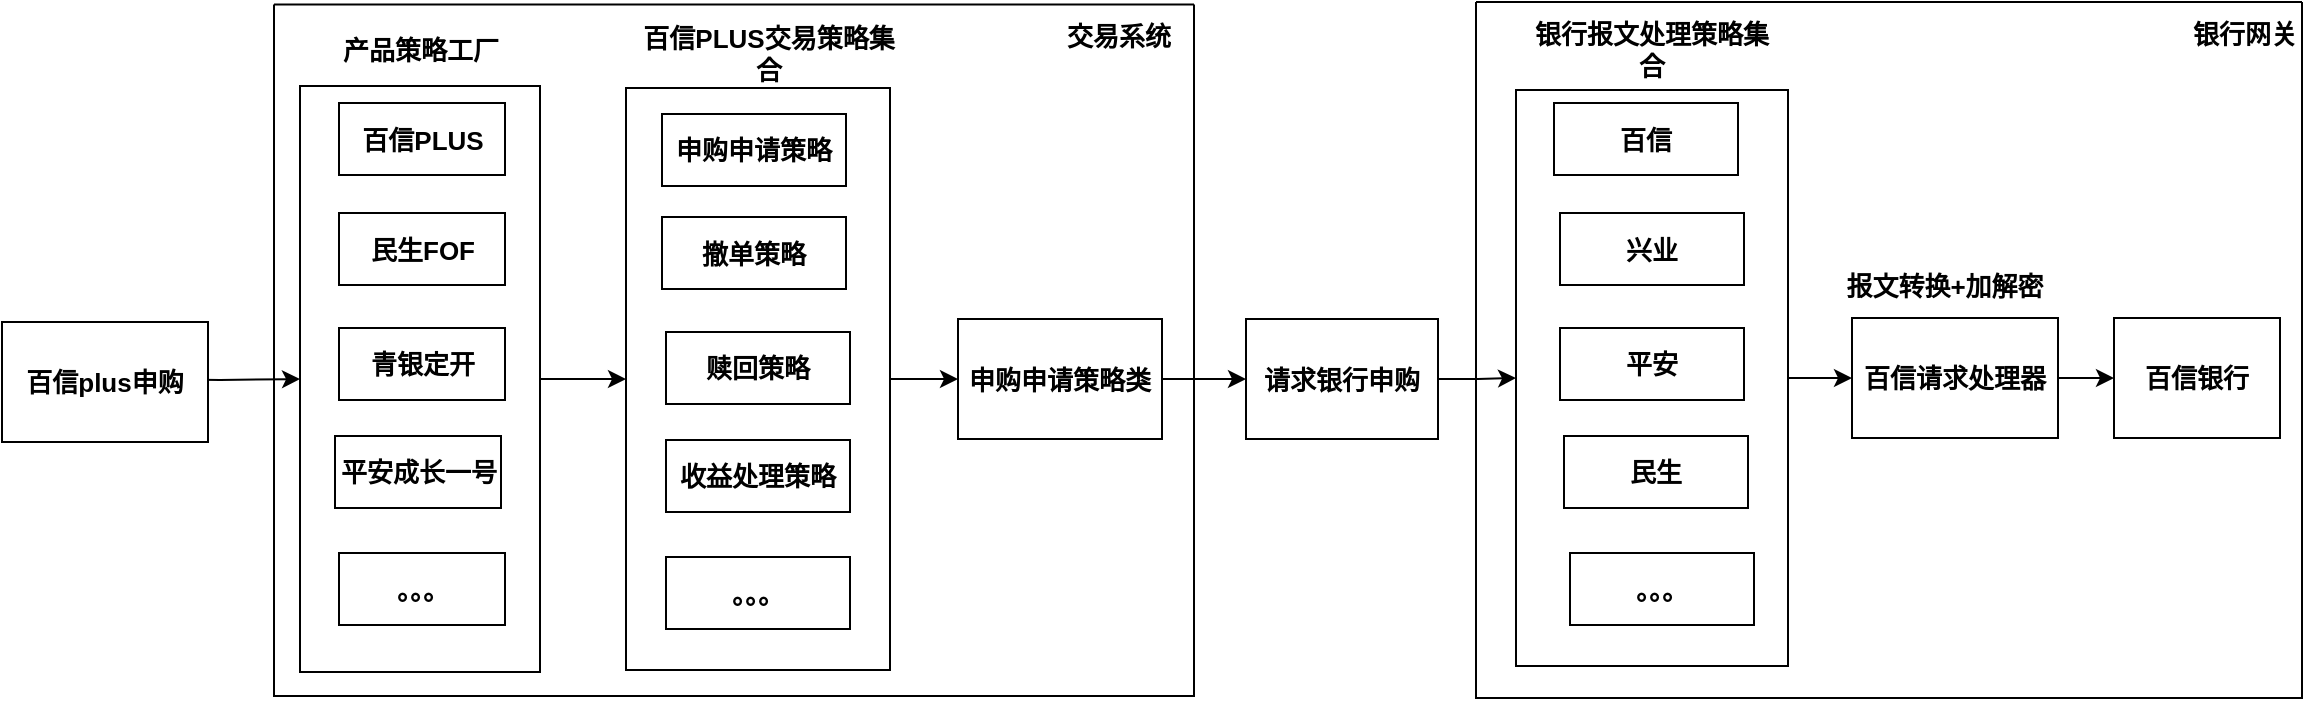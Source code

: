 <mxfile version="14.8.6" type="github">
  <diagram id="C5RBs43oDa-KdzZeNtuy" name="Page-1">
    <mxGraphModel dx="1422" dy="790" grid="0" gridSize="10" guides="1" tooltips="1" connect="1" arrows="1" fold="1" page="1" pageScale="1" pageWidth="5000" pageHeight="1920" math="0" shadow="0">
      <root>
        <mxCell id="WIyWlLk6GJQsqaUBKTNV-0" />
        <mxCell id="WIyWlLk6GJQsqaUBKTNV-1" parent="WIyWlLk6GJQsqaUBKTNV-0" />
        <mxCell id="Dr4ZRQpBwiBQjPsfkBms-7" value="" style="edgeStyle=orthogonalEdgeStyle;rounded=0;orthogonalLoop=1;jettySize=auto;html=1;fontStyle=1;fontSize=13;" edge="1" parent="WIyWlLk6GJQsqaUBKTNV-1" target="Dr4ZRQpBwiBQjPsfkBms-6">
          <mxGeometry relative="1" as="geometry">
            <mxPoint x="145" y="288.5" as="sourcePoint" />
          </mxGeometry>
        </mxCell>
        <mxCell id="Dr4ZRQpBwiBQjPsfkBms-5" value="百信plus申购" style="rounded=0;whiteSpace=wrap;html=1;fontStyle=1;fontSize=13;" vertex="1" parent="WIyWlLk6GJQsqaUBKTNV-1">
          <mxGeometry x="77" y="260" width="103" height="60" as="geometry" />
        </mxCell>
        <mxCell id="Dr4ZRQpBwiBQjPsfkBms-9" value="" style="edgeStyle=orthogonalEdgeStyle;rounded=0;orthogonalLoop=1;jettySize=auto;html=1;fontStyle=1;fontSize=13;" edge="1" parent="WIyWlLk6GJQsqaUBKTNV-1" source="Dr4ZRQpBwiBQjPsfkBms-6" target="Dr4ZRQpBwiBQjPsfkBms-8">
          <mxGeometry relative="1" as="geometry" />
        </mxCell>
        <mxCell id="Dr4ZRQpBwiBQjPsfkBms-6" value="" style="whiteSpace=wrap;html=1;rounded=0;fontStyle=1;fontSize=13;" vertex="1" parent="WIyWlLk6GJQsqaUBKTNV-1">
          <mxGeometry x="226" y="142" width="120" height="293" as="geometry" />
        </mxCell>
        <mxCell id="Dr4ZRQpBwiBQjPsfkBms-57" style="edgeStyle=orthogonalEdgeStyle;rounded=0;orthogonalLoop=1;jettySize=auto;html=1;entryX=0;entryY=0.5;entryDx=0;entryDy=0;fontStyle=1;fontSize=13;" edge="1" parent="WIyWlLk6GJQsqaUBKTNV-1" source="Dr4ZRQpBwiBQjPsfkBms-8" target="Dr4ZRQpBwiBQjPsfkBms-10">
          <mxGeometry relative="1" as="geometry" />
        </mxCell>
        <mxCell id="Dr4ZRQpBwiBQjPsfkBms-8" value="&lt;div style=&quot;font-size: 13px;&quot;&gt;&lt;br style=&quot;font-size: 13px;&quot;&gt;&lt;/div&gt;&lt;div style=&quot;font-size: 13px;&quot;&gt;&lt;br style=&quot;font-size: 13px;&quot;&gt;&lt;/div&gt;" style="whiteSpace=wrap;html=1;rounded=0;fontStyle=1;fontSize=13;" vertex="1" parent="WIyWlLk6GJQsqaUBKTNV-1">
          <mxGeometry x="389" y="143" width="132" height="291" as="geometry" />
        </mxCell>
        <mxCell id="Dr4ZRQpBwiBQjPsfkBms-10" value="申购申请策略类" style="whiteSpace=wrap;html=1;rounded=0;fontStyle=1;fontSize=13;" vertex="1" parent="WIyWlLk6GJQsqaUBKTNV-1">
          <mxGeometry x="555" y="258.5" width="102" height="60" as="geometry" />
        </mxCell>
        <mxCell id="Dr4ZRQpBwiBQjPsfkBms-38" value="" style="edgeStyle=orthogonalEdgeStyle;rounded=0;orthogonalLoop=1;jettySize=auto;html=1;exitX=1;exitY=0.5;exitDx=0;exitDy=0;fontStyle=1;fontSize=13;" edge="1" parent="WIyWlLk6GJQsqaUBKTNV-1" source="Dr4ZRQpBwiBQjPsfkBms-10" target="Dr4ZRQpBwiBQjPsfkBms-37">
          <mxGeometry relative="1" as="geometry">
            <mxPoint x="886" y="283" as="sourcePoint" />
          </mxGeometry>
        </mxCell>
        <mxCell id="Dr4ZRQpBwiBQjPsfkBms-14" value="&lt;div style=&quot;font-size: 13px;&quot;&gt;百信PLUS&lt;/div&gt;" style="rounded=0;whiteSpace=wrap;html=1;fontStyle=1;fontSize=13;" vertex="1" parent="WIyWlLk6GJQsqaUBKTNV-1">
          <mxGeometry x="245.5" y="150.5" width="83" height="36" as="geometry" />
        </mxCell>
        <mxCell id="Dr4ZRQpBwiBQjPsfkBms-15" value="&lt;div style=&quot;font-size: 13px;&quot;&gt;&lt;div style=&quot;font-size: 13px;&quot;&gt;民生FOF&lt;/div&gt;&lt;/div&gt;" style="rounded=0;whiteSpace=wrap;html=1;fontStyle=1;fontSize=13;" vertex="1" parent="WIyWlLk6GJQsqaUBKTNV-1">
          <mxGeometry x="245.5" y="205.5" width="83" height="36" as="geometry" />
        </mxCell>
        <mxCell id="Dr4ZRQpBwiBQjPsfkBms-16" value="&lt;div style=&quot;font-size: 13px;&quot;&gt;青银定开&lt;/div&gt;" style="rounded=0;whiteSpace=wrap;html=1;fontStyle=1;fontSize=13;" vertex="1" parent="WIyWlLk6GJQsqaUBKTNV-1">
          <mxGeometry x="245.5" y="263" width="83" height="36" as="geometry" />
        </mxCell>
        <mxCell id="Dr4ZRQpBwiBQjPsfkBms-17" value="&lt;div style=&quot;font-size: 13px;&quot;&gt;&lt;div style=&quot;font-size: 13px;&quot;&gt;平安成长一号&lt;/div&gt;&lt;/div&gt;" style="rounded=0;whiteSpace=wrap;html=1;fontStyle=1;fontSize=13;" vertex="1" parent="WIyWlLk6GJQsqaUBKTNV-1">
          <mxGeometry x="243.5" y="317" width="83" height="36" as="geometry" />
        </mxCell>
        <mxCell id="Dr4ZRQpBwiBQjPsfkBms-22" value="。。。" style="rounded=0;whiteSpace=wrap;html=1;fontStyle=1;fontSize=13;" vertex="1" parent="WIyWlLk6GJQsqaUBKTNV-1">
          <mxGeometry x="245.5" y="375.5" width="83" height="36" as="geometry" />
        </mxCell>
        <mxCell id="Dr4ZRQpBwiBQjPsfkBms-24" value="产品策略工厂" style="text;html=1;strokeColor=none;fillColor=none;align=center;verticalAlign=middle;whiteSpace=wrap;rounded=0;fontStyle=1;fontSize=13;" vertex="1" parent="WIyWlLk6GJQsqaUBKTNV-1">
          <mxGeometry x="240.5" y="114" width="91" height="20" as="geometry" />
        </mxCell>
        <mxCell id="Dr4ZRQpBwiBQjPsfkBms-27" value="&lt;div style=&quot;font-size: 13px;&quot;&gt;百信PLUS交易策略集合&lt;/div&gt;" style="text;html=1;strokeColor=none;fillColor=none;align=center;verticalAlign=middle;whiteSpace=wrap;rounded=0;fontStyle=1;fontSize=13;" vertex="1" parent="WIyWlLk6GJQsqaUBKTNV-1">
          <mxGeometry x="395" y="116" width="131" height="20" as="geometry" />
        </mxCell>
        <mxCell id="Dr4ZRQpBwiBQjPsfkBms-29" value="申购申请策略" style="rounded=0;whiteSpace=wrap;html=1;fontStyle=1;fontSize=13;" vertex="1" parent="WIyWlLk6GJQsqaUBKTNV-1">
          <mxGeometry x="407" y="156" width="92" height="36" as="geometry" />
        </mxCell>
        <mxCell id="Dr4ZRQpBwiBQjPsfkBms-31" value="撤单策略" style="rounded=0;whiteSpace=wrap;html=1;fontStyle=1;fontSize=13;" vertex="1" parent="WIyWlLk6GJQsqaUBKTNV-1">
          <mxGeometry x="407" y="207.5" width="92" height="36" as="geometry" />
        </mxCell>
        <mxCell id="Dr4ZRQpBwiBQjPsfkBms-32" value="赎回策略" style="rounded=0;whiteSpace=wrap;html=1;fontStyle=1;fontSize=13;" vertex="1" parent="WIyWlLk6GJQsqaUBKTNV-1">
          <mxGeometry x="409" y="265" width="92" height="36" as="geometry" />
        </mxCell>
        <mxCell id="Dr4ZRQpBwiBQjPsfkBms-33" value="收益处理策略" style="rounded=0;whiteSpace=wrap;html=1;fontStyle=1;fontSize=13;" vertex="1" parent="WIyWlLk6GJQsqaUBKTNV-1">
          <mxGeometry x="409" y="319" width="92" height="36" as="geometry" />
        </mxCell>
        <mxCell id="Dr4ZRQpBwiBQjPsfkBms-35" value="。。。" style="rounded=0;whiteSpace=wrap;html=1;fontStyle=1;fontSize=13;" vertex="1" parent="WIyWlLk6GJQsqaUBKTNV-1">
          <mxGeometry x="409" y="377.5" width="92" height="36" as="geometry" />
        </mxCell>
        <mxCell id="Dr4ZRQpBwiBQjPsfkBms-40" value="" style="edgeStyle=orthogonalEdgeStyle;rounded=0;orthogonalLoop=1;jettySize=auto;html=1;fontStyle=1;fontSize=13;" edge="1" parent="WIyWlLk6GJQsqaUBKTNV-1" source="Dr4ZRQpBwiBQjPsfkBms-37" target="Dr4ZRQpBwiBQjPsfkBms-39">
          <mxGeometry relative="1" as="geometry" />
        </mxCell>
        <mxCell id="Dr4ZRQpBwiBQjPsfkBms-37" value="请求银行申购" style="whiteSpace=wrap;html=1;rounded=0;fontStyle=1;fontSize=13;" vertex="1" parent="WIyWlLk6GJQsqaUBKTNV-1">
          <mxGeometry x="699" y="258.5" width="96" height="60" as="geometry" />
        </mxCell>
        <mxCell id="Dr4ZRQpBwiBQjPsfkBms-58" value="" style="edgeStyle=orthogonalEdgeStyle;rounded=0;orthogonalLoop=1;jettySize=auto;html=1;fontStyle=1;fontSize=13;" edge="1" parent="WIyWlLk6GJQsqaUBKTNV-1" source="Dr4ZRQpBwiBQjPsfkBms-39" target="Dr4ZRQpBwiBQjPsfkBms-47">
          <mxGeometry relative="1" as="geometry" />
        </mxCell>
        <mxCell id="Dr4ZRQpBwiBQjPsfkBms-39" value="" style="whiteSpace=wrap;html=1;rounded=0;fontStyle=1;fontSize=13;" vertex="1" parent="WIyWlLk6GJQsqaUBKTNV-1">
          <mxGeometry x="834" y="144" width="136" height="288" as="geometry" />
        </mxCell>
        <mxCell id="Dr4ZRQpBwiBQjPsfkBms-41" value="百信" style="rounded=0;whiteSpace=wrap;html=1;fontStyle=1;fontSize=13;" vertex="1" parent="WIyWlLk6GJQsqaUBKTNV-1">
          <mxGeometry x="853" y="150.5" width="92" height="36" as="geometry" />
        </mxCell>
        <mxCell id="Dr4ZRQpBwiBQjPsfkBms-42" value="兴业" style="rounded=0;whiteSpace=wrap;html=1;fontStyle=1;fontSize=13;" vertex="1" parent="WIyWlLk6GJQsqaUBKTNV-1">
          <mxGeometry x="856" y="205.5" width="92" height="36" as="geometry" />
        </mxCell>
        <mxCell id="Dr4ZRQpBwiBQjPsfkBms-43" value="平安" style="rounded=0;whiteSpace=wrap;html=1;fontStyle=1;fontSize=13;" vertex="1" parent="WIyWlLk6GJQsqaUBKTNV-1">
          <mxGeometry x="856" y="263" width="92" height="36" as="geometry" />
        </mxCell>
        <mxCell id="Dr4ZRQpBwiBQjPsfkBms-44" value="民生" style="rounded=0;whiteSpace=wrap;html=1;fontStyle=1;fontSize=13;" vertex="1" parent="WIyWlLk6GJQsqaUBKTNV-1">
          <mxGeometry x="858" y="317" width="92" height="36" as="geometry" />
        </mxCell>
        <mxCell id="Dr4ZRQpBwiBQjPsfkBms-45" value="。。。" style="rounded=0;whiteSpace=wrap;html=1;fontStyle=1;fontSize=13;" vertex="1" parent="WIyWlLk6GJQsqaUBKTNV-1">
          <mxGeometry x="861" y="375.5" width="92" height="36" as="geometry" />
        </mxCell>
        <mxCell id="Dr4ZRQpBwiBQjPsfkBms-46" value="银行报文处理策略集合" style="text;html=1;strokeColor=none;fillColor=none;align=center;verticalAlign=middle;whiteSpace=wrap;rounded=0;fontStyle=1;fontSize=13;" vertex="1" parent="WIyWlLk6GJQsqaUBKTNV-1">
          <mxGeometry x="837" y="114" width="130" height="20" as="geometry" />
        </mxCell>
        <mxCell id="Dr4ZRQpBwiBQjPsfkBms-50" value="" style="edgeStyle=orthogonalEdgeStyle;rounded=0;orthogonalLoop=1;jettySize=auto;html=1;fontStyle=1;fontSize=13;" edge="1" parent="WIyWlLk6GJQsqaUBKTNV-1" source="Dr4ZRQpBwiBQjPsfkBms-47" target="Dr4ZRQpBwiBQjPsfkBms-49">
          <mxGeometry relative="1" as="geometry" />
        </mxCell>
        <mxCell id="Dr4ZRQpBwiBQjPsfkBms-47" value="百信请求处理器" style="whiteSpace=wrap;html=1;rounded=0;fontStyle=1;fontSize=13;" vertex="1" parent="WIyWlLk6GJQsqaUBKTNV-1">
          <mxGeometry x="1002" y="258" width="103" height="60" as="geometry" />
        </mxCell>
        <mxCell id="Dr4ZRQpBwiBQjPsfkBms-49" value="百信银行" style="whiteSpace=wrap;html=1;rounded=0;fontStyle=1;fontSize=13;" vertex="1" parent="WIyWlLk6GJQsqaUBKTNV-1">
          <mxGeometry x="1133" y="258" width="83" height="60" as="geometry" />
        </mxCell>
        <mxCell id="Dr4ZRQpBwiBQjPsfkBms-59" value="" style="swimlane;startSize=0;fontStyle=1;fontSize=13;" vertex="1" parent="WIyWlLk6GJQsqaUBKTNV-1">
          <mxGeometry x="213" y="101.25" width="460" height="345.75" as="geometry" />
        </mxCell>
        <mxCell id="Dr4ZRQpBwiBQjPsfkBms-61" value="交易系统" style="text;html=1;strokeColor=none;fillColor=none;align=center;verticalAlign=middle;whiteSpace=wrap;rounded=0;fontStyle=1;fontSize=13;" vertex="1" parent="Dr4ZRQpBwiBQjPsfkBms-59">
          <mxGeometry x="392" y="5.5" width="61" height="20" as="geometry" />
        </mxCell>
        <mxCell id="Dr4ZRQpBwiBQjPsfkBms-60" value="" style="swimlane;startSize=0;fontStyle=1;fontSize=13;" vertex="1" parent="WIyWlLk6GJQsqaUBKTNV-1">
          <mxGeometry x="814" y="100" width="413" height="348" as="geometry" />
        </mxCell>
        <mxCell id="Dr4ZRQpBwiBQjPsfkBms-62" value="银行网关" style="text;html=1;strokeColor=none;fillColor=none;align=center;verticalAlign=middle;whiteSpace=wrap;rounded=0;fontStyle=1;fontSize=13;" vertex="1" parent="Dr4ZRQpBwiBQjPsfkBms-60">
          <mxGeometry x="354" y="6" width="61" height="20" as="geometry" />
        </mxCell>
        <mxCell id="Dr4ZRQpBwiBQjPsfkBms-63" value="报文转换+加解密" style="text;html=1;strokeColor=none;fillColor=none;align=center;verticalAlign=middle;whiteSpace=wrap;rounded=0;fontStyle=1;fontSize=13;" vertex="1" parent="Dr4ZRQpBwiBQjPsfkBms-60">
          <mxGeometry x="170" y="132" width="129" height="20" as="geometry" />
        </mxCell>
      </root>
    </mxGraphModel>
  </diagram>
</mxfile>
